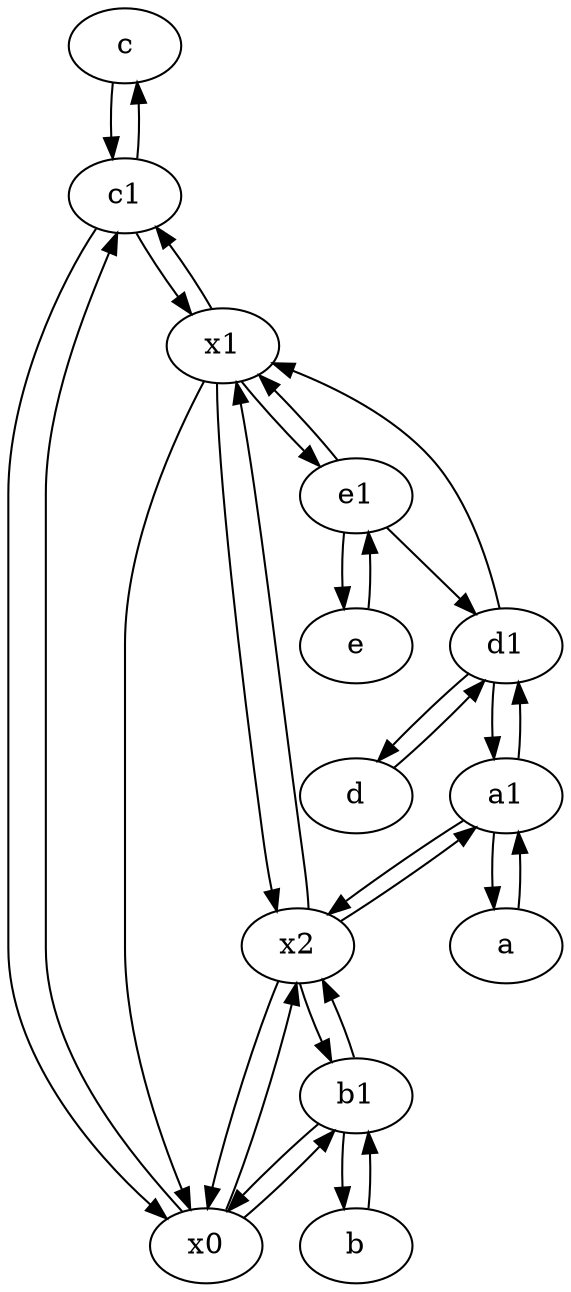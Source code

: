 digraph  {
	c [pos="20,10!"];
	c1 [pos="30,15!"];
	a1 [pos="40,15!"];
	x0;
	b [pos="50,20!"];
	b1 [pos="45,20!"];
	d1 [pos="25,30!"];
	e [pos="30,50!"];
	a [pos="40,10!"];
	d [pos="20,30!"];
	x2;
	e1 [pos="25,45!"];
	x1;
	d1 -> x1;
	b1 -> x2;
	a1 -> a;
	x2 -> b1;
	x1 -> c1;
	x0 -> x2;
	b1 -> x0;
	b -> b1;
	x0 -> b1;
	e -> e1;
	x2 -> a1;
	x2 -> x1;
	d -> d1;
	a1 -> d1;
	x1 -> x2;
	c -> c1;
	x0 -> c1;
	a -> a1;
	x1 -> x0;
	x1 -> e1;
	a1 -> x2;
	x2 -> x0;
	d1 -> d;
	d1 -> a1;
	e1 -> d1;
	c1 -> c;
	e1 -> e;
	c1 -> x1;
	b1 -> b;
	e1 -> x1;
	c1 -> x0;

	}